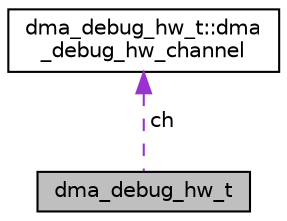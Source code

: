 digraph "dma_debug_hw_t"
{
 // LATEX_PDF_SIZE
  edge [fontname="Helvetica",fontsize="10",labelfontname="Helvetica",labelfontsize="10"];
  node [fontname="Helvetica",fontsize="10",shape=record];
  Node1 [label="dma_debug_hw_t",height=0.2,width=0.4,color="black", fillcolor="grey75", style="filled", fontcolor="black",tooltip=" "];
  Node2 -> Node1 [dir="back",color="darkorchid3",fontsize="10",style="dashed",label=" ch" ,fontname="Helvetica"];
  Node2 [label="dma_debug_hw_t::dma\l_debug_hw_channel",height=0.2,width=0.4,color="black", fillcolor="white", style="filled",URL="$structdma__debug__hw__t_1_1dma__debug__hw__channel.html",tooltip=" "];
}
